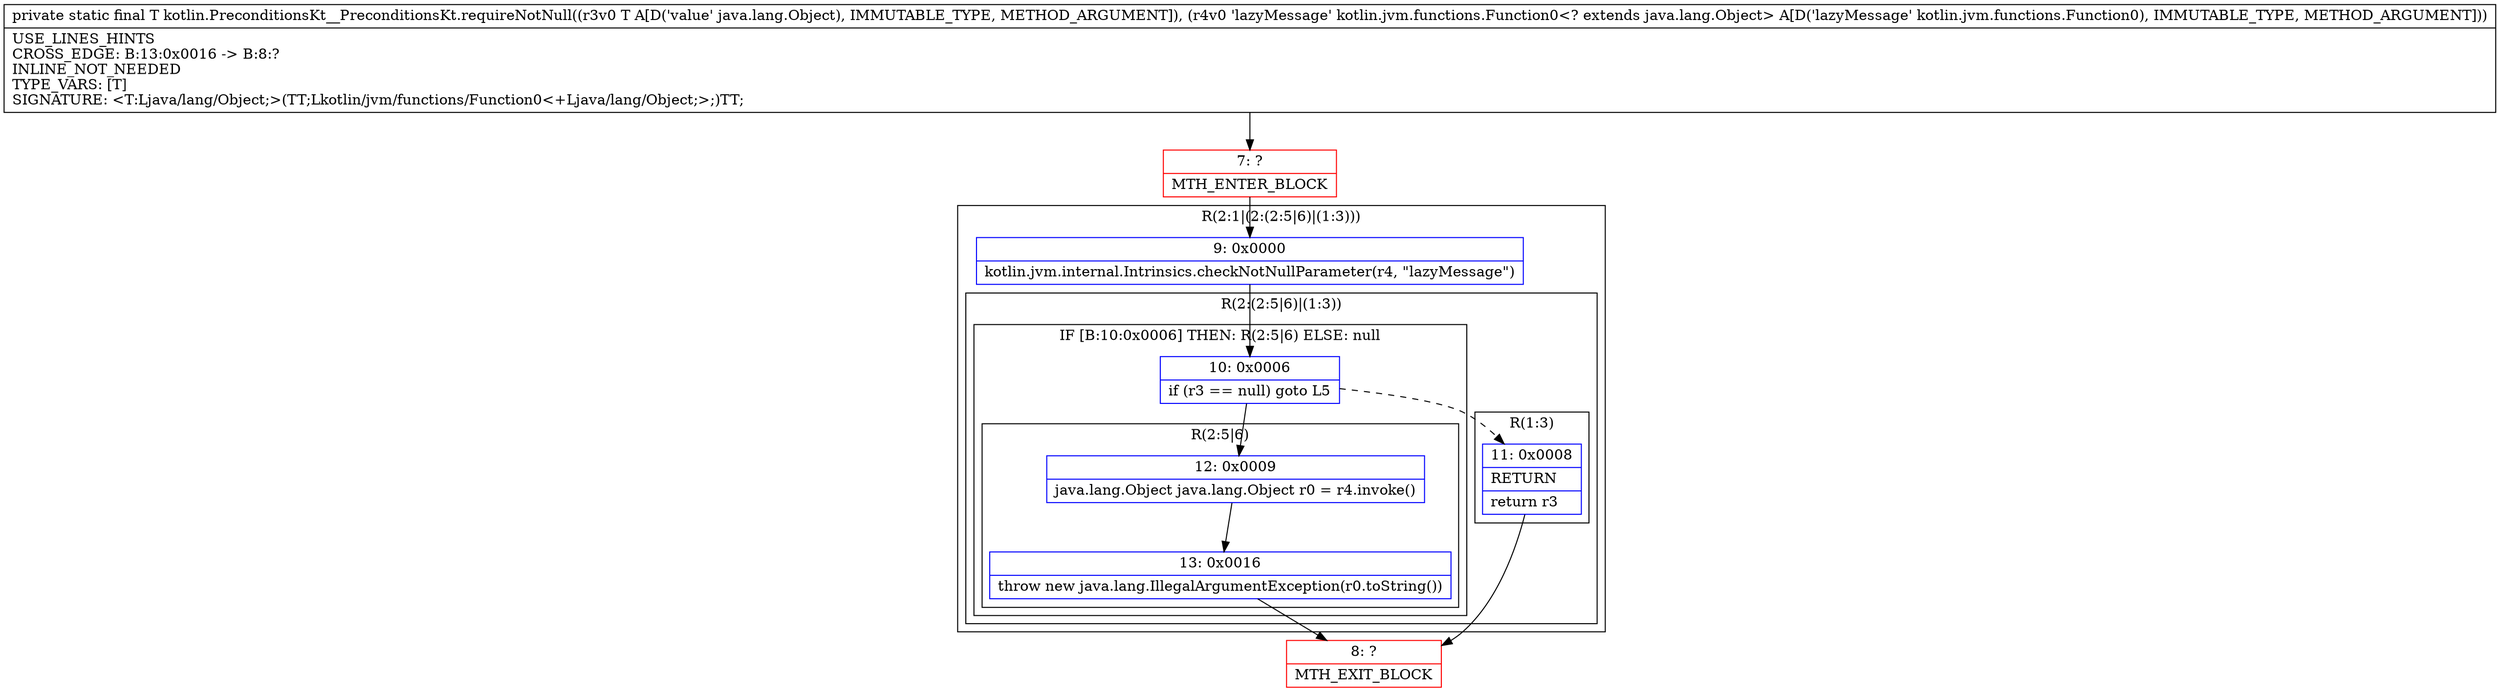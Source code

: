 digraph "CFG forkotlin.PreconditionsKt__PreconditionsKt.requireNotNull(Ljava\/lang\/Object;Lkotlin\/jvm\/functions\/Function0;)Ljava\/lang\/Object;" {
subgraph cluster_Region_1989333590 {
label = "R(2:1|(2:(2:5|6)|(1:3)))";
node [shape=record,color=blue];
Node_9 [shape=record,label="{9\:\ 0x0000|kotlin.jvm.internal.Intrinsics.checkNotNullParameter(r4, \"lazyMessage\")\l}"];
subgraph cluster_Region_1382423993 {
label = "R(2:(2:5|6)|(1:3))";
node [shape=record,color=blue];
subgraph cluster_IfRegion_1285175781 {
label = "IF [B:10:0x0006] THEN: R(2:5|6) ELSE: null";
node [shape=record,color=blue];
Node_10 [shape=record,label="{10\:\ 0x0006|if (r3 == null) goto L5\l}"];
subgraph cluster_Region_39094560 {
label = "R(2:5|6)";
node [shape=record,color=blue];
Node_12 [shape=record,label="{12\:\ 0x0009|java.lang.Object java.lang.Object r0 = r4.invoke()\l}"];
Node_13 [shape=record,label="{13\:\ 0x0016|throw new java.lang.IllegalArgumentException(r0.toString())\l}"];
}
}
subgraph cluster_Region_481995584 {
label = "R(1:3)";
node [shape=record,color=blue];
Node_11 [shape=record,label="{11\:\ 0x0008|RETURN\l|return r3\l}"];
}
}
}
Node_7 [shape=record,color=red,label="{7\:\ ?|MTH_ENTER_BLOCK\l}"];
Node_8 [shape=record,color=red,label="{8\:\ ?|MTH_EXIT_BLOCK\l}"];
MethodNode[shape=record,label="{private static final T kotlin.PreconditionsKt__PreconditionsKt.requireNotNull((r3v0 T A[D('value' java.lang.Object), IMMUTABLE_TYPE, METHOD_ARGUMENT]), (r4v0 'lazyMessage' kotlin.jvm.functions.Function0\<? extends java.lang.Object\> A[D('lazyMessage' kotlin.jvm.functions.Function0), IMMUTABLE_TYPE, METHOD_ARGUMENT]))  | USE_LINES_HINTS\lCROSS_EDGE: B:13:0x0016 \-\> B:8:?\lINLINE_NOT_NEEDED\lTYPE_VARS: [T]\lSIGNATURE: \<T:Ljava\/lang\/Object;\>(TT;Lkotlin\/jvm\/functions\/Function0\<+Ljava\/lang\/Object;\>;)TT;\l}"];
MethodNode -> Node_7;Node_9 -> Node_10;
Node_10 -> Node_11[style=dashed];
Node_10 -> Node_12;
Node_12 -> Node_13;
Node_13 -> Node_8;
Node_11 -> Node_8;
Node_7 -> Node_9;
}

